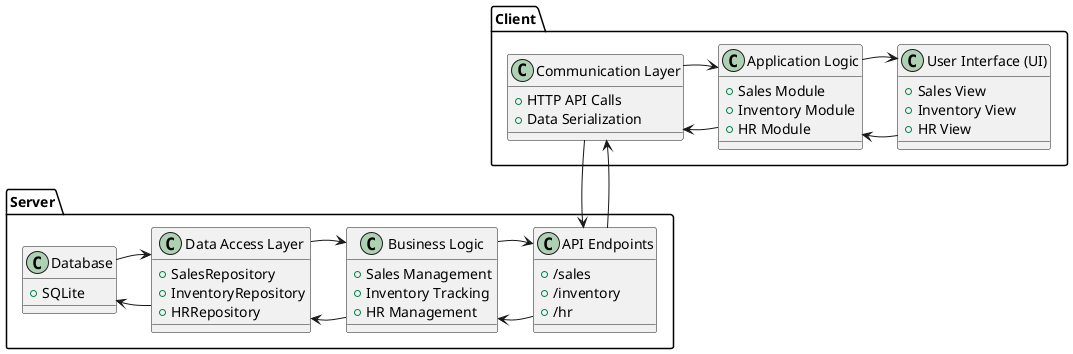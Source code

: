 @startuml
!define RECTANGLE class

package "Client" {
    RECTANGLE "User Interface (UI)" as UI1 {
        + Sales View
        + Inventory View
        + HR View
    }

    RECTANGLE "Application Logic" as AppLogic1 {
        + Sales Module
        + Inventory Module
        + HR Module
    }

    RECTANGLE "Communication Layer" as Comm1 {
        + HTTP API Calls
        + Data Serialization
    }
    
    UI1 --> AppLogic1
    AppLogic1 --> Comm1
    UI1 <-left- AppLogic1
    AppLogic1 <-left- Comm1
}

package "Server" {
    RECTANGLE "API Endpoints" as API2 {
        + /sales
        + /inventory
        + /hr
    }

    RECTANGLE "Business Logic" as BusinessLogic2 {
        + Sales Management
        + Inventory Tracking
        + HR Management
    }

    RECTANGLE "Data Access Layer" as DAL2 {
        + SalesRepository
        + InventoryRepository
        + HRRepository
    }

    RECTANGLE "Database" as DB2 {
        + SQLite
    }

    API2 --> BusinessLogic2
    BusinessLogic2 --> DAL2
    DAL2 --> DB2
    API2 <-left- BusinessLogic2
    BusinessLogic2 <-left- DAL2
    DAL2 <-left- DB2
}

Comm1 --> API2
Comm1 <-down- API2
@enduml